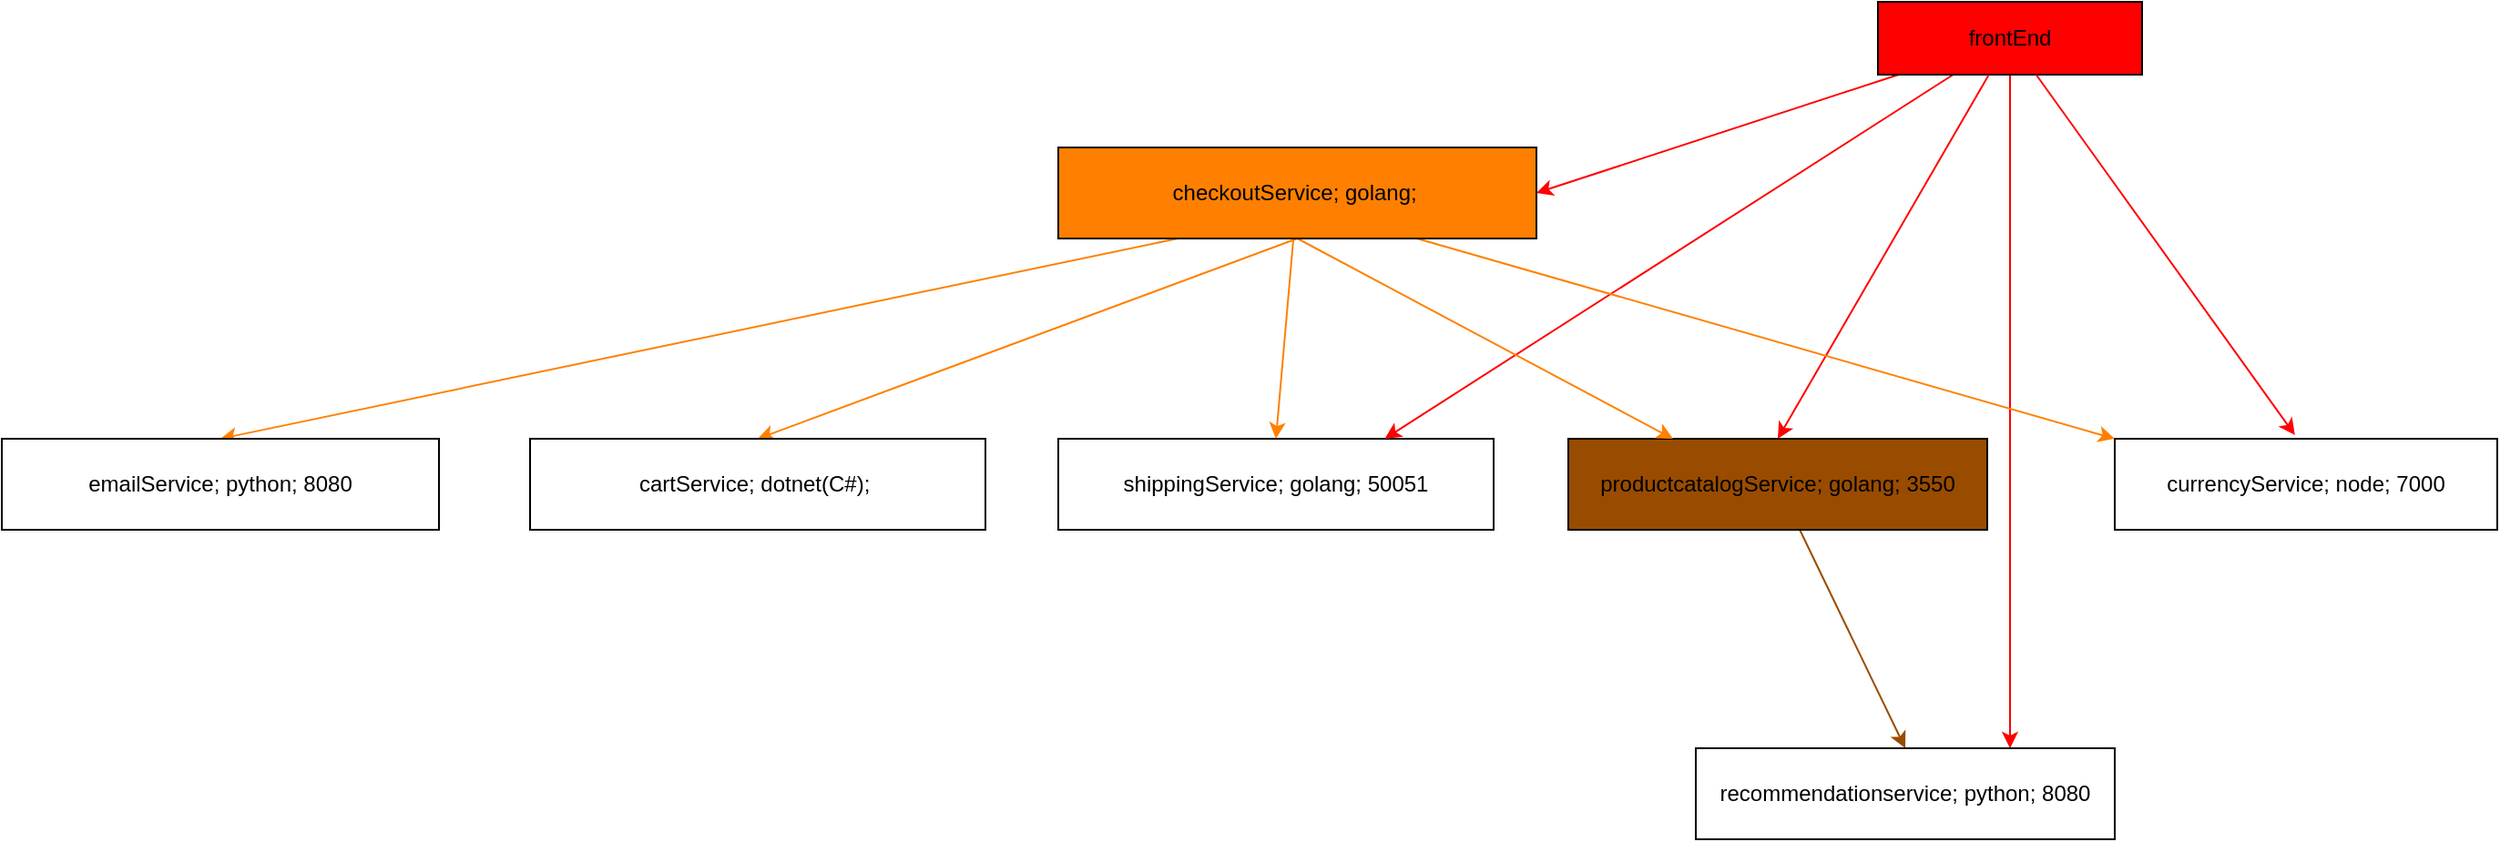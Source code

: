 <mxfile>
    <diagram id="q7w8MPJfVeO1-L-29NZj" name="Page-1">
        <mxGraphModel dx="2021" dy="784" grid="1" gridSize="10" guides="1" tooltips="1" connect="1" arrows="1" fold="1" page="1" pageScale="1" pageWidth="850" pageHeight="1100" math="0" shadow="0">
            <root>
                <mxCell id="0"/>
                <mxCell id="1" parent="0"/>
                <mxCell id="2" value="shippingService; golang; 50051" style="rounded=0;whiteSpace=wrap;html=1;" parent="1" vertex="1">
                    <mxGeometry x="-190" y="280" width="239" height="50" as="geometry"/>
                </mxCell>
                <mxCell id="4" style="edgeStyle=none;html=1;entryX=0.75;entryY=0;entryDx=0;entryDy=0;strokeColor=#FF0000;" parent="1" source="3" target="2" edge="1">
                    <mxGeometry relative="1" as="geometry"/>
                </mxCell>
                <mxCell id="12" style="edgeStyle=none;html=1;entryX=0.75;entryY=0;entryDx=0;entryDy=0;strokeColor=#FF0000;" parent="1" source="3" target="11" edge="1">
                    <mxGeometry relative="1" as="geometry"/>
                </mxCell>
                <mxCell id="17" style="edgeStyle=none;html=1;entryX=1;entryY=0.5;entryDx=0;entryDy=0;strokeColor=#FF0000;" parent="1" source="3" target="15" edge="1">
                    <mxGeometry relative="1" as="geometry"/>
                </mxCell>
                <mxCell id="3" value="frontEnd" style="rounded=0;whiteSpace=wrap;html=1;fillColor=#FF0000;" parent="1" vertex="1">
                    <mxGeometry x="260" y="40" width="145" height="40" as="geometry"/>
                </mxCell>
                <mxCell id="13" style="edgeStyle=none;html=1;entryX=0.5;entryY=0;entryDx=0;entryDy=0;strokeColor=#994C00;" parent="1" source="6" target="11" edge="1">
                    <mxGeometry relative="1" as="geometry"/>
                </mxCell>
                <mxCell id="6" value="productcatalogService; golang; 3550" style="rounded=0;whiteSpace=wrap;html=1;fillColor=#994C00;" parent="1" vertex="1">
                    <mxGeometry x="90" y="280" width="230" height="50" as="geometry"/>
                </mxCell>
                <mxCell id="7" style="edgeStyle=none;html=1;entryX=0.5;entryY=0;entryDx=0;entryDy=0;strokeColor=#FF0000;" parent="1" source="3" target="6" edge="1">
                    <mxGeometry relative="1" as="geometry"/>
                </mxCell>
                <mxCell id="8" value="currencyService; node; 7000" style="rounded=0;whiteSpace=wrap;html=1;" parent="1" vertex="1">
                    <mxGeometry x="390" y="280" width="210" height="50" as="geometry"/>
                </mxCell>
                <mxCell id="9" style="edgeStyle=none;html=1;entryX=0.471;entryY=-0.04;entryDx=0;entryDy=0;entryPerimeter=0;strokeColor=#FF0000;" parent="1" source="3" target="8" edge="1">
                    <mxGeometry relative="1" as="geometry"/>
                </mxCell>
                <mxCell id="11" value="recommendationservice; python; 8080" style="rounded=0;whiteSpace=wrap;html=1;" parent="1" vertex="1">
                    <mxGeometry x="160" y="450" width="230" height="50" as="geometry"/>
                </mxCell>
                <mxCell id="16" style="edgeStyle=none;html=1;entryX=0.5;entryY=0;entryDx=0;entryDy=0;strokeColor=#FF8000;" parent="1" source="15" target="2" edge="1">
                    <mxGeometry relative="1" as="geometry">
                        <mxPoint x="-60" y="260" as="targetPoint"/>
                    </mxGeometry>
                </mxCell>
                <mxCell id="18" style="edgeStyle=none;html=1;exitX=0.5;exitY=1;exitDx=0;exitDy=0;entryX=0.25;entryY=0;entryDx=0;entryDy=0;strokeColor=#FF8000;" parent="1" source="15" target="6" edge="1">
                    <mxGeometry relative="1" as="geometry"/>
                </mxCell>
                <mxCell id="19" style="edgeStyle=none;html=1;exitX=0.75;exitY=1;exitDx=0;exitDy=0;entryX=0;entryY=0;entryDx=0;entryDy=0;strokeColor=#FF8000;" parent="1" source="15" target="8" edge="1">
                    <mxGeometry relative="1" as="geometry"/>
                </mxCell>
                <mxCell id="21" style="edgeStyle=none;html=1;exitX=0.5;exitY=1;exitDx=0;exitDy=0;entryX=0.5;entryY=0;entryDx=0;entryDy=0;strokeColor=#FF8000;" parent="1" source="15" target="20" edge="1">
                    <mxGeometry relative="1" as="geometry"/>
                </mxCell>
                <mxCell id="23" style="edgeStyle=none;html=1;exitX=0.25;exitY=1;exitDx=0;exitDy=0;entryX=0.5;entryY=0;entryDx=0;entryDy=0;strokeColor=#FF8000;" edge="1" parent="1" source="15" target="22">
                    <mxGeometry relative="1" as="geometry"/>
                </mxCell>
                <mxCell id="15" value="checkoutService; golang;&amp;nbsp;" style="rounded=0;whiteSpace=wrap;html=1;fillColor=#FF8000;" parent="1" vertex="1">
                    <mxGeometry x="-190" y="120" width="262.5" height="50" as="geometry"/>
                </mxCell>
                <mxCell id="20" value="cartService; dotnet(C#);&amp;nbsp;" style="rounded=0;whiteSpace=wrap;html=1;" parent="1" vertex="1">
                    <mxGeometry x="-480" y="280" width="250" height="50" as="geometry"/>
                </mxCell>
                <mxCell id="22" value="emailService; python; 8080" style="rounded=0;whiteSpace=wrap;html=1;" vertex="1" parent="1">
                    <mxGeometry x="-770" y="280" width="240" height="50" as="geometry"/>
                </mxCell>
            </root>
        </mxGraphModel>
    </diagram>
</mxfile>